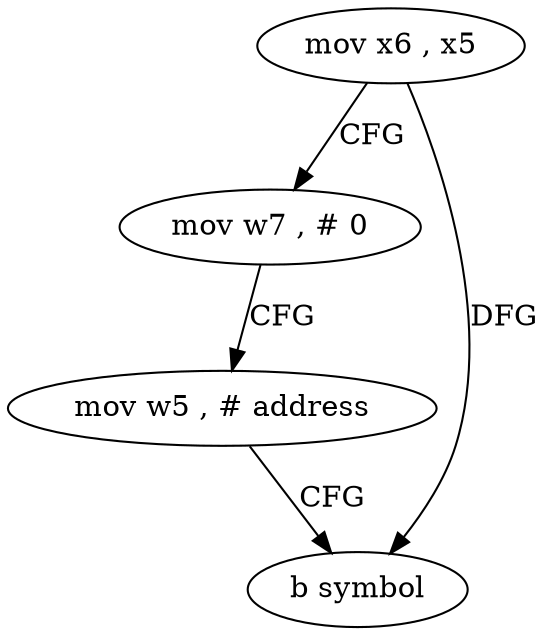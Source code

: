digraph "func" {
"4205424" [label = "mov x6 , x5" ]
"4205428" [label = "mov w7 , # 0" ]
"4205432" [label = "mov w5 , # address" ]
"4205436" [label = "b symbol" ]
"4205424" -> "4205428" [ label = "CFG" ]
"4205424" -> "4205436" [ label = "DFG" ]
"4205428" -> "4205432" [ label = "CFG" ]
"4205432" -> "4205436" [ label = "CFG" ]
}
